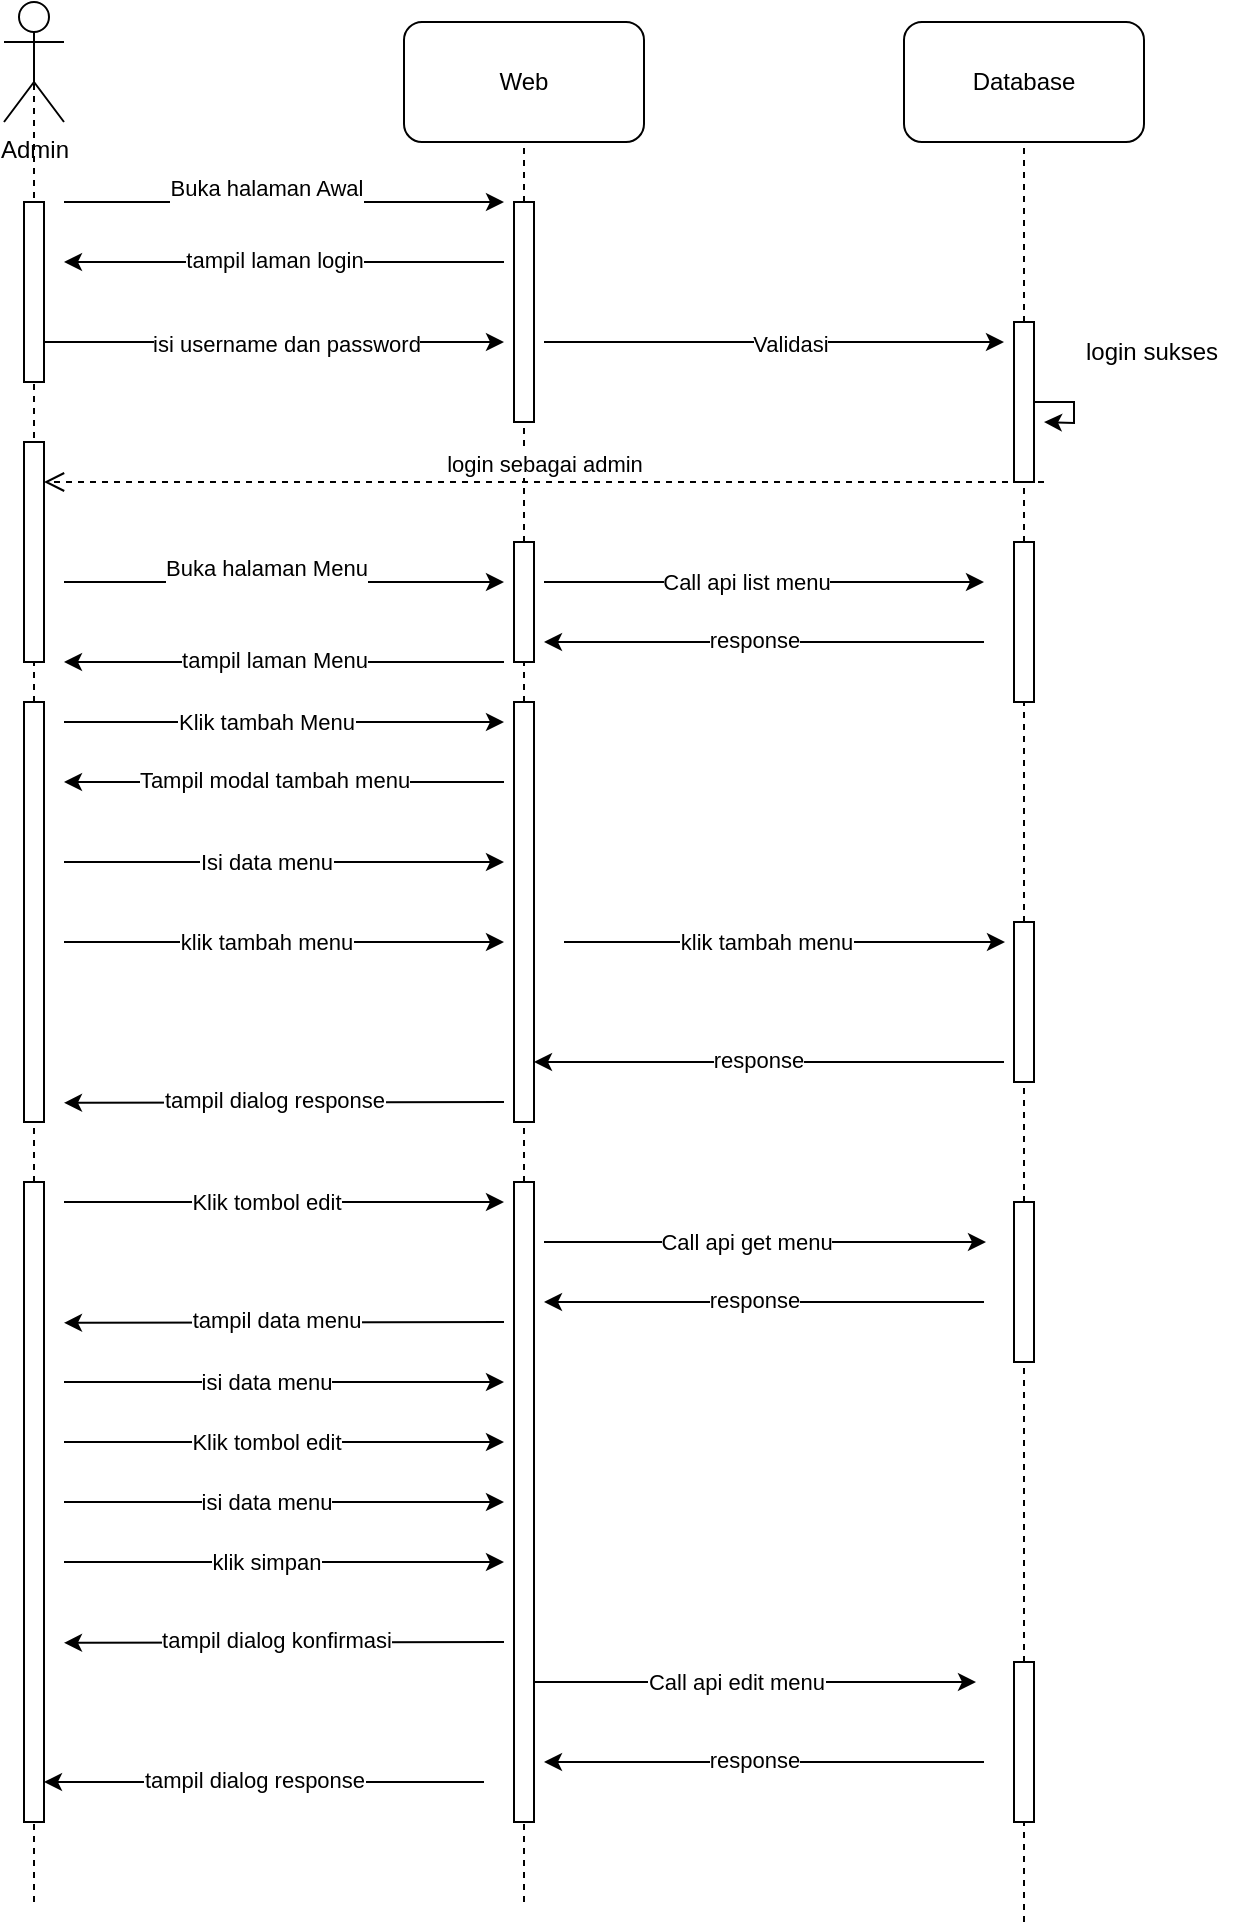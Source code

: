 <mxfile version="24.6.4" type="github">
  <diagram name="Page-1" id="2YBvvXClWsGukQMizWep">
    <mxGraphModel dx="2440" dy="1334" grid="1" gridSize="10" guides="1" tooltips="1" connect="1" arrows="1" fold="1" page="1" pageScale="1" pageWidth="850" pageHeight="1100" math="0" shadow="0">
      <root>
        <mxCell id="0" />
        <mxCell id="1" parent="0" />
        <mxCell id="3RcGyOM-Nz1dXa5BIl1i-7" value="&lt;div&gt;Admin&lt;/div&gt;&lt;div&gt;&lt;br&gt;&lt;/div&gt;" style="shape=umlActor;verticalLabelPosition=bottom;verticalAlign=top;html=1;outlineConnect=0;" parent="1" vertex="1">
          <mxGeometry x="70" width="30" height="60" as="geometry" />
        </mxCell>
        <mxCell id="3RcGyOM-Nz1dXa5BIl1i-8" value="" style="endArrow=none;dashed=1;html=1;rounded=0;entryX=0.5;entryY=0.5;entryDx=0;entryDy=0;entryPerimeter=0;" parent="1" source="aIIOKU_stQFObS0WnXqj-24" target="3RcGyOM-Nz1dXa5BIl1i-7" edge="1">
          <mxGeometry width="50" height="50" relative="1" as="geometry">
            <mxPoint x="85" y="580" as="sourcePoint" />
            <mxPoint x="320" y="80" as="targetPoint" />
          </mxGeometry>
        </mxCell>
        <mxCell id="3RcGyOM-Nz1dXa5BIl1i-9" value="" style="rounded=0;whiteSpace=wrap;html=1;" parent="1" vertex="1">
          <mxGeometry x="80" y="100" width="10" height="90" as="geometry" />
        </mxCell>
        <mxCell id="3RcGyOM-Nz1dXa5BIl1i-10" value="" style="endArrow=classic;html=1;rounded=0;" parent="1" edge="1">
          <mxGeometry width="50" height="50" relative="1" as="geometry">
            <mxPoint x="100" y="100" as="sourcePoint" />
            <mxPoint x="320" y="100" as="targetPoint" />
          </mxGeometry>
        </mxCell>
        <mxCell id="3RcGyOM-Nz1dXa5BIl1i-11" value="&lt;div&gt;Buka halaman Awal&lt;/div&gt;&lt;div&gt;&lt;br&gt;&lt;/div&gt;" style="edgeLabel;html=1;align=center;verticalAlign=middle;resizable=0;points=[];" parent="3RcGyOM-Nz1dXa5BIl1i-10" connectable="0" vertex="1">
          <mxGeometry x="-0.305" relative="1" as="geometry">
            <mxPoint x="24" as="offset" />
          </mxGeometry>
        </mxCell>
        <mxCell id="3RcGyOM-Nz1dXa5BIl1i-12" value="Web" style="rounded=1;whiteSpace=wrap;html=1;" parent="1" vertex="1">
          <mxGeometry x="270" y="10" width="120" height="60" as="geometry" />
        </mxCell>
        <mxCell id="3RcGyOM-Nz1dXa5BIl1i-13" value="" style="endArrow=none;dashed=1;html=1;rounded=0;entryX=0.5;entryY=1;entryDx=0;entryDy=0;" parent="1" source="3RcGyOM-Nz1dXa5BIl1i-15" target="3RcGyOM-Nz1dXa5BIl1i-12" edge="1">
          <mxGeometry width="50" height="50" relative="1" as="geometry">
            <mxPoint x="330" y="330" as="sourcePoint" />
            <mxPoint x="340" y="90" as="targetPoint" />
          </mxGeometry>
        </mxCell>
        <mxCell id="3RcGyOM-Nz1dXa5BIl1i-14" value="" style="endArrow=none;dashed=1;html=1;rounded=0;entryX=0.5;entryY=1;entryDx=0;entryDy=0;" parent="1" source="3RcGyOM-Nz1dXa5BIl1i-29" target="3RcGyOM-Nz1dXa5BIl1i-15" edge="1">
          <mxGeometry width="50" height="50" relative="1" as="geometry">
            <mxPoint x="330" y="440" as="sourcePoint" />
            <mxPoint x="330" y="70" as="targetPoint" />
          </mxGeometry>
        </mxCell>
        <mxCell id="3RcGyOM-Nz1dXa5BIl1i-15" value="" style="rounded=0;whiteSpace=wrap;html=1;" parent="1" vertex="1">
          <mxGeometry x="325" y="100" width="10" height="110" as="geometry" />
        </mxCell>
        <mxCell id="3RcGyOM-Nz1dXa5BIl1i-16" value="Database" style="rounded=1;whiteSpace=wrap;html=1;" parent="1" vertex="1">
          <mxGeometry x="520" y="10" width="120" height="60" as="geometry" />
        </mxCell>
        <mxCell id="3RcGyOM-Nz1dXa5BIl1i-17" value="" style="endArrow=none;dashed=1;html=1;rounded=0;entryX=0.5;entryY=1;entryDx=0;entryDy=0;" parent="1" source="3RcGyOM-Nz1dXa5BIl1i-21" target="3RcGyOM-Nz1dXa5BIl1i-16" edge="1">
          <mxGeometry width="50" height="50" relative="1" as="geometry">
            <mxPoint x="580" y="390" as="sourcePoint" />
            <mxPoint x="440" y="160" as="targetPoint" />
          </mxGeometry>
        </mxCell>
        <mxCell id="3RcGyOM-Nz1dXa5BIl1i-110" style="edgeStyle=orthogonalEdgeStyle;rounded=0;orthogonalLoop=1;jettySize=auto;html=1;" parent="1" source="3RcGyOM-Nz1dXa5BIl1i-21" edge="1">
          <mxGeometry relative="1" as="geometry">
            <mxPoint x="590" y="210" as="targetPoint" />
          </mxGeometry>
        </mxCell>
        <mxCell id="3RcGyOM-Nz1dXa5BIl1i-21" value="" style="rounded=0;whiteSpace=wrap;html=1;" parent="1" vertex="1">
          <mxGeometry x="575" y="160" width="10" height="80" as="geometry" />
        </mxCell>
        <mxCell id="3RcGyOM-Nz1dXa5BIl1i-24" value="" style="endArrow=classic;html=1;rounded=0;" parent="1" edge="1">
          <mxGeometry width="50" height="50" relative="1" as="geometry">
            <mxPoint x="90" y="170" as="sourcePoint" />
            <mxPoint x="320" y="170" as="targetPoint" />
          </mxGeometry>
        </mxCell>
        <mxCell id="3RcGyOM-Nz1dXa5BIl1i-25" value="isi username dan password" style="edgeLabel;html=1;align=center;verticalAlign=middle;resizable=0;points=[];" parent="3RcGyOM-Nz1dXa5BIl1i-24" connectable="0" vertex="1">
          <mxGeometry x="0.049" y="-1" relative="1" as="geometry">
            <mxPoint as="offset" />
          </mxGeometry>
        </mxCell>
        <mxCell id="3RcGyOM-Nz1dXa5BIl1i-26" value="" style="rounded=0;whiteSpace=wrap;html=1;" parent="1" vertex="1">
          <mxGeometry x="80" y="220" width="10" height="110" as="geometry" />
        </mxCell>
        <mxCell id="3RcGyOM-Nz1dXa5BIl1i-102" value="" style="endArrow=classic;html=1;rounded=0;" parent="1" edge="1">
          <mxGeometry width="50" height="50" relative="1" as="geometry">
            <mxPoint x="320" y="130" as="sourcePoint" />
            <mxPoint x="100" y="130" as="targetPoint" />
          </mxGeometry>
        </mxCell>
        <mxCell id="3RcGyOM-Nz1dXa5BIl1i-103" value="&lt;div&gt;tampil laman login&lt;/div&gt;" style="edgeLabel;html=1;align=center;verticalAlign=middle;resizable=0;points=[];" parent="3RcGyOM-Nz1dXa5BIl1i-102" connectable="0" vertex="1">
          <mxGeometry x="0.049" y="-1" relative="1" as="geometry">
            <mxPoint as="offset" />
          </mxGeometry>
        </mxCell>
        <mxCell id="3RcGyOM-Nz1dXa5BIl1i-106" value="" style="endArrow=classic;html=1;rounded=0;" parent="1" edge="1">
          <mxGeometry width="50" height="50" relative="1" as="geometry">
            <mxPoint x="340" y="170" as="sourcePoint" />
            <mxPoint x="570" y="170" as="targetPoint" />
          </mxGeometry>
        </mxCell>
        <mxCell id="3RcGyOM-Nz1dXa5BIl1i-107" value="&lt;div&gt;Validasi&lt;/div&gt;" style="edgeLabel;html=1;align=center;verticalAlign=middle;resizable=0;points=[];" parent="3RcGyOM-Nz1dXa5BIl1i-106" connectable="0" vertex="1">
          <mxGeometry x="-0.372" y="-1" relative="1" as="geometry">
            <mxPoint x="51" as="offset" />
          </mxGeometry>
        </mxCell>
        <mxCell id="3RcGyOM-Nz1dXa5BIl1i-108" value="" style="endArrow=none;dashed=1;html=1;rounded=0;entryX=0.5;entryY=1;entryDx=0;entryDy=0;" parent="1" source="aIIOKU_stQFObS0WnXqj-34" target="3RcGyOM-Nz1dXa5BIl1i-21" edge="1">
          <mxGeometry width="50" height="50" relative="1" as="geometry">
            <mxPoint x="580" y="580" as="sourcePoint" />
            <mxPoint x="320" y="190" as="targetPoint" />
          </mxGeometry>
        </mxCell>
        <mxCell id="3RcGyOM-Nz1dXa5BIl1i-112" value="login sukses" style="text;strokeColor=none;fillColor=none;align=left;verticalAlign=middle;spacingLeft=4;spacingRight=4;overflow=hidden;points=[[0,0.5],[1,0.5]];portConstraint=eastwest;rotatable=0;whiteSpace=wrap;html=1;" parent="1" vertex="1">
          <mxGeometry x="605" y="160" width="80" height="30" as="geometry" />
        </mxCell>
        <mxCell id="3RcGyOM-Nz1dXa5BIl1i-113" value="" style="endArrow=none;dashed=1;html=1;rounded=0;entryX=0.5;entryY=1;entryDx=0;entryDy=0;" parent="1" source="aIIOKU_stQFObS0WnXqj-7" target="3RcGyOM-Nz1dXa5BIl1i-29" edge="1">
          <mxGeometry width="50" height="50" relative="1" as="geometry">
            <mxPoint x="330" y="440" as="sourcePoint" />
            <mxPoint x="330" y="180" as="targetPoint" />
          </mxGeometry>
        </mxCell>
        <mxCell id="3RcGyOM-Nz1dXa5BIl1i-29" value="" style="rounded=0;whiteSpace=wrap;html=1;" parent="1" vertex="1">
          <mxGeometry x="325" y="270" width="10" height="60" as="geometry" />
        </mxCell>
        <mxCell id="3RcGyOM-Nz1dXa5BIl1i-118" value="&lt;div&gt;login sebagai admin&lt;/div&gt;" style="html=1;verticalAlign=bottom;endArrow=open;dashed=1;endSize=8;curved=0;rounded=0;entryX=1;entryY=0;entryDx=0;entryDy=0;" parent="1" edge="1">
          <mxGeometry relative="1" as="geometry">
            <mxPoint x="590" y="240" as="sourcePoint" />
            <mxPoint x="90" y="240" as="targetPoint" />
          </mxGeometry>
        </mxCell>
        <mxCell id="aIIOKU_stQFObS0WnXqj-1" value="" style="endArrow=classic;html=1;rounded=0;" parent="1" edge="1">
          <mxGeometry width="50" height="50" relative="1" as="geometry">
            <mxPoint x="100" y="290" as="sourcePoint" />
            <mxPoint x="320" y="290" as="targetPoint" />
          </mxGeometry>
        </mxCell>
        <mxCell id="aIIOKU_stQFObS0WnXqj-2" value="&lt;div&gt;Buka halaman Menu&lt;/div&gt;&lt;div&gt;&lt;br&gt;&lt;/div&gt;" style="edgeLabel;html=1;align=center;verticalAlign=middle;resizable=0;points=[];" parent="aIIOKU_stQFObS0WnXqj-1" connectable="0" vertex="1">
          <mxGeometry x="-0.305" relative="1" as="geometry">
            <mxPoint x="24" as="offset" />
          </mxGeometry>
        </mxCell>
        <mxCell id="aIIOKU_stQFObS0WnXqj-3" value="" style="endArrow=classic;html=1;rounded=0;" parent="1" edge="1">
          <mxGeometry width="50" height="50" relative="1" as="geometry">
            <mxPoint x="320" y="330" as="sourcePoint" />
            <mxPoint x="100" y="330" as="targetPoint" />
          </mxGeometry>
        </mxCell>
        <mxCell id="aIIOKU_stQFObS0WnXqj-4" value="&lt;div&gt;tampil laman Menu&lt;/div&gt;" style="edgeLabel;html=1;align=center;verticalAlign=middle;resizable=0;points=[];" parent="aIIOKU_stQFObS0WnXqj-3" connectable="0" vertex="1">
          <mxGeometry x="0.049" y="-1" relative="1" as="geometry">
            <mxPoint as="offset" />
          </mxGeometry>
        </mxCell>
        <mxCell id="aIIOKU_stQFObS0WnXqj-5" value="" style="endArrow=classic;html=1;rounded=0;" parent="1" edge="1">
          <mxGeometry width="50" height="50" relative="1" as="geometry">
            <mxPoint x="100" y="360" as="sourcePoint" />
            <mxPoint x="320" y="360" as="targetPoint" />
          </mxGeometry>
        </mxCell>
        <mxCell id="aIIOKU_stQFObS0WnXqj-6" value="Klik tambah Menu" style="edgeLabel;html=1;align=center;verticalAlign=middle;resizable=0;points=[];" parent="aIIOKU_stQFObS0WnXqj-5" connectable="0" vertex="1">
          <mxGeometry x="-0.305" relative="1" as="geometry">
            <mxPoint x="24" as="offset" />
          </mxGeometry>
        </mxCell>
        <mxCell id="aIIOKU_stQFObS0WnXqj-8" value="" style="endArrow=none;dashed=1;html=1;rounded=0;entryX=0.5;entryY=1;entryDx=0;entryDy=0;" parent="1" target="aIIOKU_stQFObS0WnXqj-7" edge="1" source="ssO_8sWzgH_lwuqM8bHS-1">
          <mxGeometry width="50" height="50" relative="1" as="geometry">
            <mxPoint x="330" y="790" as="sourcePoint" />
            <mxPoint x="330" y="330" as="targetPoint" />
          </mxGeometry>
        </mxCell>
        <mxCell id="aIIOKU_stQFObS0WnXqj-7" value="" style="rounded=0;whiteSpace=wrap;html=1;" parent="1" vertex="1">
          <mxGeometry x="325" y="350" width="10" height="210" as="geometry" />
        </mxCell>
        <mxCell id="aIIOKU_stQFObS0WnXqj-12" value="" style="endArrow=classic;html=1;rounded=0;" parent="1" edge="1">
          <mxGeometry width="50" height="50" relative="1" as="geometry">
            <mxPoint x="320" y="390" as="sourcePoint" />
            <mxPoint x="100" y="390" as="targetPoint" />
          </mxGeometry>
        </mxCell>
        <mxCell id="aIIOKU_stQFObS0WnXqj-13" value="Tampil modal tambah menu" style="edgeLabel;html=1;align=center;verticalAlign=middle;resizable=0;points=[];" parent="aIIOKU_stQFObS0WnXqj-12" connectable="0" vertex="1">
          <mxGeometry x="0.049" y="-1" relative="1" as="geometry">
            <mxPoint as="offset" />
          </mxGeometry>
        </mxCell>
        <mxCell id="aIIOKU_stQFObS0WnXqj-16" value="" style="endArrow=classic;html=1;rounded=0;" parent="1" edge="1">
          <mxGeometry width="50" height="50" relative="1" as="geometry">
            <mxPoint x="100" y="430" as="sourcePoint" />
            <mxPoint x="320" y="430" as="targetPoint" />
          </mxGeometry>
        </mxCell>
        <mxCell id="aIIOKU_stQFObS0WnXqj-17" value="&lt;div&gt;Isi data menu&lt;/div&gt;" style="edgeLabel;html=1;align=center;verticalAlign=middle;resizable=0;points=[];" parent="aIIOKU_stQFObS0WnXqj-16" connectable="0" vertex="1">
          <mxGeometry x="-0.305" relative="1" as="geometry">
            <mxPoint x="24" as="offset" />
          </mxGeometry>
        </mxCell>
        <mxCell id="aIIOKU_stQFObS0WnXqj-18" value="" style="endArrow=classic;html=1;rounded=0;" parent="1" edge="1">
          <mxGeometry width="50" height="50" relative="1" as="geometry">
            <mxPoint x="100" y="470" as="sourcePoint" />
            <mxPoint x="320" y="470" as="targetPoint" />
          </mxGeometry>
        </mxCell>
        <mxCell id="aIIOKU_stQFObS0WnXqj-19" value="klik tambah menu" style="edgeLabel;html=1;align=center;verticalAlign=middle;resizable=0;points=[];" parent="aIIOKU_stQFObS0WnXqj-18" connectable="0" vertex="1">
          <mxGeometry x="-0.305" relative="1" as="geometry">
            <mxPoint x="24" as="offset" />
          </mxGeometry>
        </mxCell>
        <mxCell id="aIIOKU_stQFObS0WnXqj-21" value="" style="endArrow=none;dashed=1;html=1;rounded=0;entryX=0.5;entryY=1;entryDx=0;entryDy=0;" parent="1" target="aIIOKU_stQFObS0WnXqj-20" edge="1" source="ssO_8sWzgH_lwuqM8bHS-22">
          <mxGeometry width="50" height="50" relative="1" as="geometry">
            <mxPoint x="580" y="790" as="sourcePoint" />
            <mxPoint x="580" y="240" as="targetPoint" />
          </mxGeometry>
        </mxCell>
        <mxCell id="aIIOKU_stQFObS0WnXqj-20" value="" style="rounded=0;whiteSpace=wrap;html=1;" parent="1" vertex="1">
          <mxGeometry x="575" y="460" width="10" height="80" as="geometry" />
        </mxCell>
        <mxCell id="aIIOKU_stQFObS0WnXqj-25" value="" style="endArrow=none;dashed=1;html=1;rounded=0;entryX=0.5;entryY=0.5;entryDx=0;entryDy=0;entryPerimeter=0;" parent="1" source="aIIOKU_stQFObS0WnXqj-38" target="aIIOKU_stQFObS0WnXqj-24" edge="1">
          <mxGeometry width="50" height="50" relative="1" as="geometry">
            <mxPoint x="85" y="790" as="sourcePoint" />
            <mxPoint x="85" y="30" as="targetPoint" />
          </mxGeometry>
        </mxCell>
        <mxCell id="aIIOKU_stQFObS0WnXqj-24" value="" style="rounded=0;whiteSpace=wrap;html=1;" parent="1" vertex="1">
          <mxGeometry x="80" y="350" width="10" height="210" as="geometry" />
        </mxCell>
        <mxCell id="aIIOKU_stQFObS0WnXqj-26" value="" style="endArrow=classic;html=1;rounded=0;entryX=-0.45;entryY=0.125;entryDx=0;entryDy=0;entryPerimeter=0;" parent="1" target="aIIOKU_stQFObS0WnXqj-20" edge="1">
          <mxGeometry width="50" height="50" relative="1" as="geometry">
            <mxPoint x="350" y="470" as="sourcePoint" />
            <mxPoint x="590" y="470" as="targetPoint" />
          </mxGeometry>
        </mxCell>
        <mxCell id="aIIOKU_stQFObS0WnXqj-27" value="klik tambah menu" style="edgeLabel;html=1;align=center;verticalAlign=middle;resizable=0;points=[];" parent="aIIOKU_stQFObS0WnXqj-26" connectable="0" vertex="1">
          <mxGeometry x="-0.305" relative="1" as="geometry">
            <mxPoint x="24" as="offset" />
          </mxGeometry>
        </mxCell>
        <mxCell id="aIIOKU_stQFObS0WnXqj-30" value="" style="endArrow=classic;html=1;rounded=0;exitX=0;exitY=0.5;exitDx=0;exitDy=0;" parent="1" edge="1">
          <mxGeometry width="50" height="50" relative="1" as="geometry">
            <mxPoint x="570" y="530" as="sourcePoint" />
            <mxPoint x="335" y="530" as="targetPoint" />
          </mxGeometry>
        </mxCell>
        <mxCell id="aIIOKU_stQFObS0WnXqj-31" value="response" style="edgeLabel;html=1;align=center;verticalAlign=middle;resizable=0;points=[];" parent="aIIOKU_stQFObS0WnXqj-30" connectable="0" vertex="1">
          <mxGeometry x="0.049" y="-1" relative="1" as="geometry">
            <mxPoint as="offset" />
          </mxGeometry>
        </mxCell>
        <mxCell id="aIIOKU_stQFObS0WnXqj-32" value="" style="endArrow=classic;html=1;rounded=0;" parent="1" edge="1">
          <mxGeometry width="50" height="50" relative="1" as="geometry">
            <mxPoint x="320" y="550" as="sourcePoint" />
            <mxPoint x="100" y="550.42" as="targetPoint" />
          </mxGeometry>
        </mxCell>
        <mxCell id="aIIOKU_stQFObS0WnXqj-33" value="tampil dialog response" style="edgeLabel;html=1;align=center;verticalAlign=middle;resizable=0;points=[];" parent="aIIOKU_stQFObS0WnXqj-32" connectable="0" vertex="1">
          <mxGeometry x="0.049" y="-1" relative="1" as="geometry">
            <mxPoint as="offset" />
          </mxGeometry>
        </mxCell>
        <mxCell id="aIIOKU_stQFObS0WnXqj-35" value="" style="endArrow=none;dashed=1;html=1;rounded=0;entryX=0.5;entryY=1;entryDx=0;entryDy=0;" parent="1" source="aIIOKU_stQFObS0WnXqj-20" target="aIIOKU_stQFObS0WnXqj-34" edge="1">
          <mxGeometry width="50" height="50" relative="1" as="geometry">
            <mxPoint x="580" y="460" as="sourcePoint" />
            <mxPoint x="580" y="240" as="targetPoint" />
          </mxGeometry>
        </mxCell>
        <mxCell id="aIIOKU_stQFObS0WnXqj-34" value="" style="rounded=0;whiteSpace=wrap;html=1;" parent="1" vertex="1">
          <mxGeometry x="575" y="270" width="10" height="80" as="geometry" />
        </mxCell>
        <mxCell id="aIIOKU_stQFObS0WnXqj-36" value="" style="endArrow=classic;html=1;rounded=0;" parent="1" edge="1">
          <mxGeometry width="50" height="50" relative="1" as="geometry">
            <mxPoint x="340" y="290" as="sourcePoint" />
            <mxPoint x="560" y="290" as="targetPoint" />
          </mxGeometry>
        </mxCell>
        <mxCell id="aIIOKU_stQFObS0WnXqj-37" value="Call api list menu" style="edgeLabel;html=1;align=center;verticalAlign=middle;resizable=0;points=[];" parent="aIIOKU_stQFObS0WnXqj-36" connectable="0" vertex="1">
          <mxGeometry x="-0.305" relative="1" as="geometry">
            <mxPoint x="24" as="offset" />
          </mxGeometry>
        </mxCell>
        <mxCell id="aIIOKU_stQFObS0WnXqj-39" value="" style="endArrow=none;dashed=1;html=1;rounded=0;entryX=0.5;entryY=0.5;entryDx=0;entryDy=0;entryPerimeter=0;" parent="1" target="aIIOKU_stQFObS0WnXqj-38" edge="1">
          <mxGeometry width="50" height="50" relative="1" as="geometry">
            <mxPoint x="85" y="950" as="sourcePoint" />
            <mxPoint x="85" y="455" as="targetPoint" />
          </mxGeometry>
        </mxCell>
        <mxCell id="aIIOKU_stQFObS0WnXqj-38" value="" style="rounded=0;whiteSpace=wrap;html=1;" parent="1" vertex="1">
          <mxGeometry x="80" y="590" width="10" height="320" as="geometry" />
        </mxCell>
        <mxCell id="ssO_8sWzgH_lwuqM8bHS-2" value="" style="endArrow=none;dashed=1;html=1;rounded=0;entryX=0.5;entryY=1;entryDx=0;entryDy=0;" edge="1" parent="1" target="ssO_8sWzgH_lwuqM8bHS-1">
          <mxGeometry width="50" height="50" relative="1" as="geometry">
            <mxPoint x="330" y="950" as="sourcePoint" />
            <mxPoint x="330" y="560" as="targetPoint" />
          </mxGeometry>
        </mxCell>
        <mxCell id="ssO_8sWzgH_lwuqM8bHS-1" value="" style="rounded=0;whiteSpace=wrap;html=1;" vertex="1" parent="1">
          <mxGeometry x="325" y="590" width="10" height="320" as="geometry" />
        </mxCell>
        <mxCell id="ssO_8sWzgH_lwuqM8bHS-4" value="" style="endArrow=classic;html=1;rounded=0;" edge="1" parent="1">
          <mxGeometry width="50" height="50" relative="1" as="geometry">
            <mxPoint x="100" y="600" as="sourcePoint" />
            <mxPoint x="320" y="600" as="targetPoint" />
          </mxGeometry>
        </mxCell>
        <mxCell id="ssO_8sWzgH_lwuqM8bHS-5" value="&lt;div&gt;Klik tombol edit&lt;/div&gt;" style="edgeLabel;html=1;align=center;verticalAlign=middle;resizable=0;points=[];" connectable="0" vertex="1" parent="ssO_8sWzgH_lwuqM8bHS-4">
          <mxGeometry x="-0.305" relative="1" as="geometry">
            <mxPoint x="24" as="offset" />
          </mxGeometry>
        </mxCell>
        <mxCell id="ssO_8sWzgH_lwuqM8bHS-7" value="" style="endArrow=classic;html=1;rounded=0;" edge="1" parent="1">
          <mxGeometry width="50" height="50" relative="1" as="geometry">
            <mxPoint x="560" y="320" as="sourcePoint" />
            <mxPoint x="340" y="320" as="targetPoint" />
          </mxGeometry>
        </mxCell>
        <mxCell id="ssO_8sWzgH_lwuqM8bHS-8" value="response" style="edgeLabel;html=1;align=center;verticalAlign=middle;resizable=0;points=[];" connectable="0" vertex="1" parent="ssO_8sWzgH_lwuqM8bHS-7">
          <mxGeometry x="0.049" y="-1" relative="1" as="geometry">
            <mxPoint as="offset" />
          </mxGeometry>
        </mxCell>
        <mxCell id="ssO_8sWzgH_lwuqM8bHS-10" value="" style="endArrow=classic;html=1;rounded=0;" edge="1" parent="1">
          <mxGeometry width="50" height="50" relative="1" as="geometry">
            <mxPoint x="320" y="660" as="sourcePoint" />
            <mxPoint x="100" y="660.42" as="targetPoint" />
          </mxGeometry>
        </mxCell>
        <mxCell id="ssO_8sWzgH_lwuqM8bHS-11" value="&lt;div&gt;tampil data menu&lt;/div&gt;" style="edgeLabel;html=1;align=center;verticalAlign=middle;resizable=0;points=[];" connectable="0" vertex="1" parent="ssO_8sWzgH_lwuqM8bHS-10">
          <mxGeometry x="0.049" y="-1" relative="1" as="geometry">
            <mxPoint x="1" as="offset" />
          </mxGeometry>
        </mxCell>
        <mxCell id="ssO_8sWzgH_lwuqM8bHS-12" value="" style="endArrow=classic;html=1;rounded=0;entryX=-0.45;entryY=0.125;entryDx=0;entryDy=0;entryPerimeter=0;" edge="1" parent="1">
          <mxGeometry width="50" height="50" relative="1" as="geometry">
            <mxPoint x="340" y="620" as="sourcePoint" />
            <mxPoint x="561" y="620" as="targetPoint" />
          </mxGeometry>
        </mxCell>
        <mxCell id="ssO_8sWzgH_lwuqM8bHS-13" value="Call api get menu" style="edgeLabel;html=1;align=center;verticalAlign=middle;resizable=0;points=[];" connectable="0" vertex="1" parent="ssO_8sWzgH_lwuqM8bHS-12">
          <mxGeometry x="-0.305" relative="1" as="geometry">
            <mxPoint x="24" as="offset" />
          </mxGeometry>
        </mxCell>
        <mxCell id="ssO_8sWzgH_lwuqM8bHS-14" value="" style="endArrow=classic;html=1;rounded=0;" edge="1" parent="1">
          <mxGeometry width="50" height="50" relative="1" as="geometry">
            <mxPoint x="560" y="650" as="sourcePoint" />
            <mxPoint x="340" y="650" as="targetPoint" />
          </mxGeometry>
        </mxCell>
        <mxCell id="ssO_8sWzgH_lwuqM8bHS-15" value="response" style="edgeLabel;html=1;align=center;verticalAlign=middle;resizable=0;points=[];" connectable="0" vertex="1" parent="ssO_8sWzgH_lwuqM8bHS-14">
          <mxGeometry x="0.049" y="-1" relative="1" as="geometry">
            <mxPoint as="offset" />
          </mxGeometry>
        </mxCell>
        <mxCell id="ssO_8sWzgH_lwuqM8bHS-18" value="" style="endArrow=classic;html=1;rounded=0;" edge="1" parent="1">
          <mxGeometry width="50" height="50" relative="1" as="geometry">
            <mxPoint x="100" y="690" as="sourcePoint" />
            <mxPoint x="320" y="690" as="targetPoint" />
          </mxGeometry>
        </mxCell>
        <mxCell id="ssO_8sWzgH_lwuqM8bHS-19" value="isi data menu" style="edgeLabel;html=1;align=center;verticalAlign=middle;resizable=0;points=[];" connectable="0" vertex="1" parent="ssO_8sWzgH_lwuqM8bHS-18">
          <mxGeometry x="-0.305" relative="1" as="geometry">
            <mxPoint x="24" as="offset" />
          </mxGeometry>
        </mxCell>
        <mxCell id="ssO_8sWzgH_lwuqM8bHS-20" value="" style="endArrow=classic;html=1;rounded=0;" edge="1" parent="1">
          <mxGeometry width="50" height="50" relative="1" as="geometry">
            <mxPoint x="100" y="720" as="sourcePoint" />
            <mxPoint x="320" y="720" as="targetPoint" />
          </mxGeometry>
        </mxCell>
        <mxCell id="ssO_8sWzgH_lwuqM8bHS-21" value="&lt;div&gt;Klik tombol edit&lt;/div&gt;" style="edgeLabel;html=1;align=center;verticalAlign=middle;resizable=0;points=[];" connectable="0" vertex="1" parent="ssO_8sWzgH_lwuqM8bHS-20">
          <mxGeometry x="-0.305" relative="1" as="geometry">
            <mxPoint x="24" as="offset" />
          </mxGeometry>
        </mxCell>
        <mxCell id="ssO_8sWzgH_lwuqM8bHS-23" value="" style="endArrow=none;dashed=1;html=1;rounded=0;entryX=0.5;entryY=1;entryDx=0;entryDy=0;" edge="1" parent="1" source="ssO_8sWzgH_lwuqM8bHS-28" target="ssO_8sWzgH_lwuqM8bHS-22">
          <mxGeometry width="50" height="50" relative="1" as="geometry">
            <mxPoint x="580" y="790" as="sourcePoint" />
            <mxPoint x="580" y="540" as="targetPoint" />
          </mxGeometry>
        </mxCell>
        <mxCell id="ssO_8sWzgH_lwuqM8bHS-22" value="" style="rounded=0;whiteSpace=wrap;html=1;" vertex="1" parent="1">
          <mxGeometry x="575" y="600" width="10" height="80" as="geometry" />
        </mxCell>
        <mxCell id="ssO_8sWzgH_lwuqM8bHS-26" value="" style="endArrow=classic;html=1;rounded=0;" edge="1" parent="1">
          <mxGeometry width="50" height="50" relative="1" as="geometry">
            <mxPoint x="100" y="750" as="sourcePoint" />
            <mxPoint x="320" y="750" as="targetPoint" />
          </mxGeometry>
        </mxCell>
        <mxCell id="ssO_8sWzgH_lwuqM8bHS-27" value="&lt;div&gt;isi data menu&lt;/div&gt;" style="edgeLabel;html=1;align=center;verticalAlign=middle;resizable=0;points=[];" connectable="0" vertex="1" parent="ssO_8sWzgH_lwuqM8bHS-26">
          <mxGeometry x="-0.305" relative="1" as="geometry">
            <mxPoint x="24" as="offset" />
          </mxGeometry>
        </mxCell>
        <mxCell id="ssO_8sWzgH_lwuqM8bHS-29" value="" style="endArrow=none;dashed=1;html=1;rounded=0;entryX=0.5;entryY=1;entryDx=0;entryDy=0;" edge="1" parent="1" target="ssO_8sWzgH_lwuqM8bHS-28">
          <mxGeometry width="50" height="50" relative="1" as="geometry">
            <mxPoint x="580" y="960" as="sourcePoint" />
            <mxPoint x="580" y="680" as="targetPoint" />
          </mxGeometry>
        </mxCell>
        <mxCell id="ssO_8sWzgH_lwuqM8bHS-28" value="" style="rounded=0;whiteSpace=wrap;html=1;" vertex="1" parent="1">
          <mxGeometry x="575" y="830" width="10" height="80" as="geometry" />
        </mxCell>
        <mxCell id="ssO_8sWzgH_lwuqM8bHS-34" value="" style="endArrow=classic;html=1;rounded=0;entryX=-0.45;entryY=0.125;entryDx=0;entryDy=0;entryPerimeter=0;" edge="1" parent="1">
          <mxGeometry width="50" height="50" relative="1" as="geometry">
            <mxPoint x="335" y="840" as="sourcePoint" />
            <mxPoint x="556" y="840" as="targetPoint" />
          </mxGeometry>
        </mxCell>
        <mxCell id="ssO_8sWzgH_lwuqM8bHS-35" value="&lt;div&gt;Call api edit menu&lt;/div&gt;" style="edgeLabel;html=1;align=center;verticalAlign=middle;resizable=0;points=[];" connectable="0" vertex="1" parent="ssO_8sWzgH_lwuqM8bHS-34">
          <mxGeometry x="-0.305" relative="1" as="geometry">
            <mxPoint x="24" as="offset" />
          </mxGeometry>
        </mxCell>
        <mxCell id="ssO_8sWzgH_lwuqM8bHS-36" value="" style="endArrow=classic;html=1;rounded=0;" edge="1" parent="1">
          <mxGeometry width="50" height="50" relative="1" as="geometry">
            <mxPoint x="560" y="880" as="sourcePoint" />
            <mxPoint x="340" y="880" as="targetPoint" />
          </mxGeometry>
        </mxCell>
        <mxCell id="ssO_8sWzgH_lwuqM8bHS-37" value="response" style="edgeLabel;html=1;align=center;verticalAlign=middle;resizable=0;points=[];" connectable="0" vertex="1" parent="ssO_8sWzgH_lwuqM8bHS-36">
          <mxGeometry x="0.049" y="-1" relative="1" as="geometry">
            <mxPoint as="offset" />
          </mxGeometry>
        </mxCell>
        <mxCell id="ssO_8sWzgH_lwuqM8bHS-38" value="" style="endArrow=classic;html=1;rounded=0;" edge="1" parent="1">
          <mxGeometry width="50" height="50" relative="1" as="geometry">
            <mxPoint x="320" y="820" as="sourcePoint" />
            <mxPoint x="100" y="820.42" as="targetPoint" />
          </mxGeometry>
        </mxCell>
        <mxCell id="ssO_8sWzgH_lwuqM8bHS-39" value="&lt;div&gt;tampil dialog konfirmasi&lt;/div&gt;" style="edgeLabel;html=1;align=center;verticalAlign=middle;resizable=0;points=[];" connectable="0" vertex="1" parent="ssO_8sWzgH_lwuqM8bHS-38">
          <mxGeometry x="0.049" y="-1" relative="1" as="geometry">
            <mxPoint x="1" as="offset" />
          </mxGeometry>
        </mxCell>
        <mxCell id="ssO_8sWzgH_lwuqM8bHS-40" value="" style="endArrow=classic;html=1;rounded=0;" edge="1" parent="1">
          <mxGeometry width="50" height="50" relative="1" as="geometry">
            <mxPoint x="100" y="780" as="sourcePoint" />
            <mxPoint x="320" y="780" as="targetPoint" />
          </mxGeometry>
        </mxCell>
        <mxCell id="ssO_8sWzgH_lwuqM8bHS-41" value="&lt;div&gt;klik simpan&lt;/div&gt;" style="edgeLabel;html=1;align=center;verticalAlign=middle;resizable=0;points=[];" connectable="0" vertex="1" parent="ssO_8sWzgH_lwuqM8bHS-40">
          <mxGeometry x="-0.305" relative="1" as="geometry">
            <mxPoint x="24" as="offset" />
          </mxGeometry>
        </mxCell>
        <mxCell id="ssO_8sWzgH_lwuqM8bHS-43" value="" style="endArrow=classic;html=1;rounded=0;" edge="1" parent="1">
          <mxGeometry width="50" height="50" relative="1" as="geometry">
            <mxPoint x="310" y="890" as="sourcePoint" />
            <mxPoint x="90" y="890" as="targetPoint" />
          </mxGeometry>
        </mxCell>
        <mxCell id="ssO_8sWzgH_lwuqM8bHS-44" value="tampil dialog response" style="edgeLabel;html=1;align=center;verticalAlign=middle;resizable=0;points=[];" connectable="0" vertex="1" parent="ssO_8sWzgH_lwuqM8bHS-43">
          <mxGeometry x="0.049" y="-1" relative="1" as="geometry">
            <mxPoint as="offset" />
          </mxGeometry>
        </mxCell>
      </root>
    </mxGraphModel>
  </diagram>
</mxfile>
